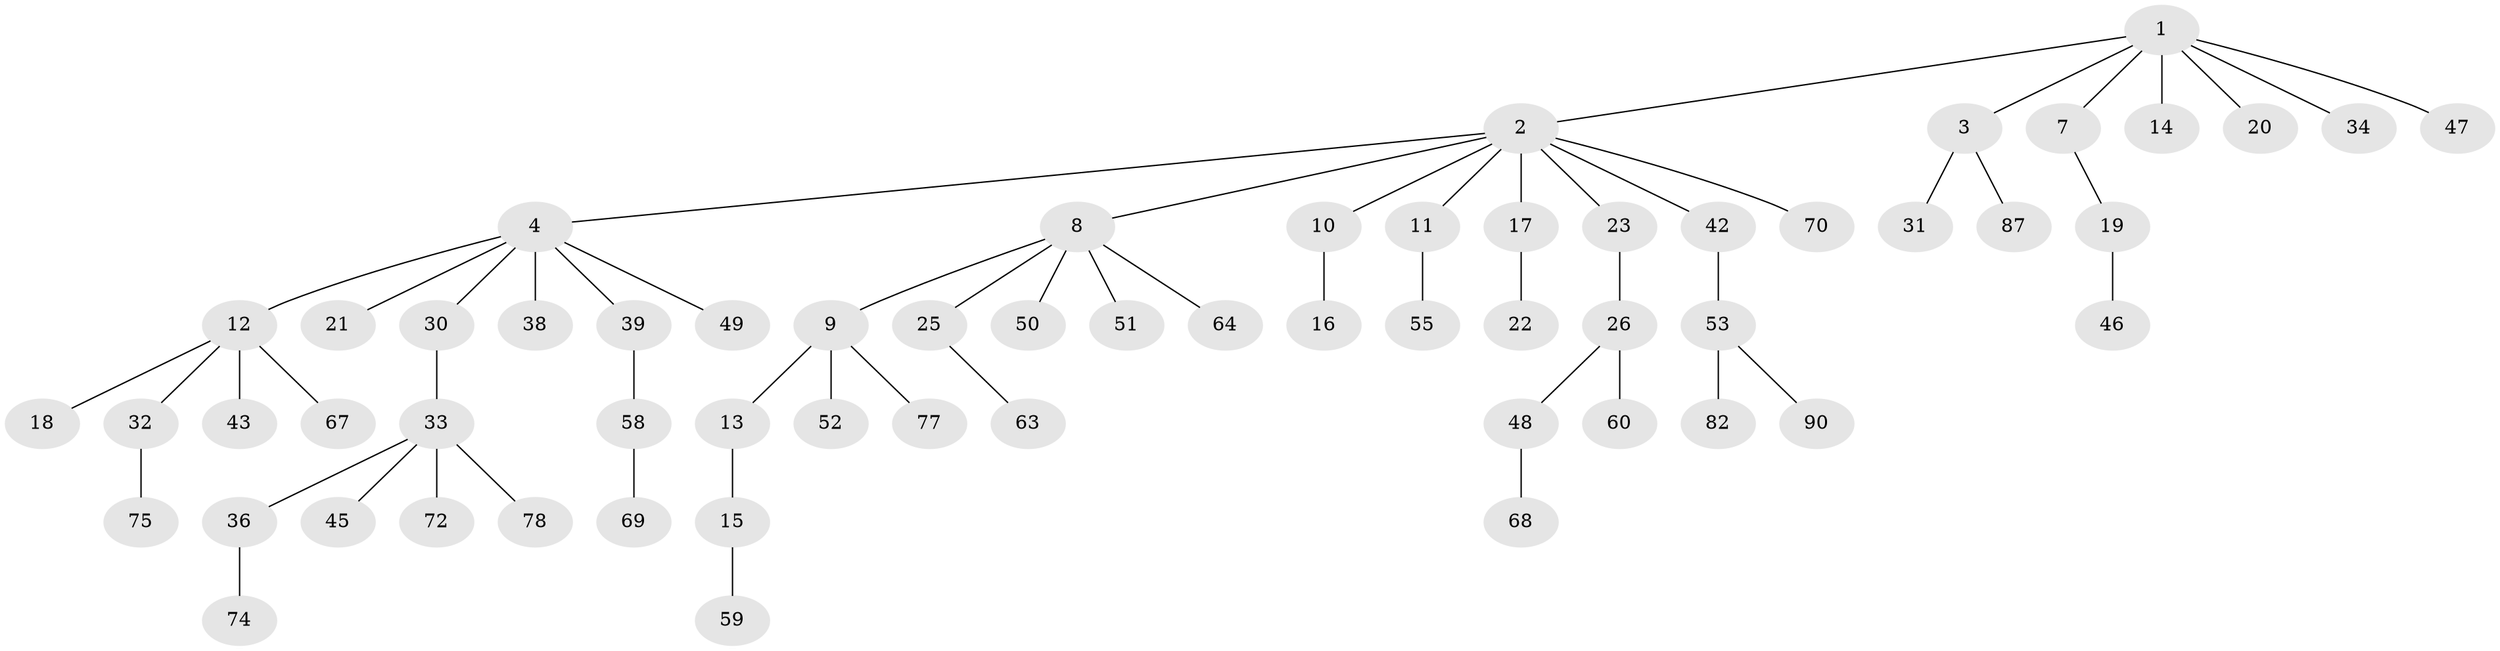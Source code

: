 // original degree distribution, {7: 0.011111111111111112, 9: 0.011111111111111112, 3: 0.13333333333333333, 8: 0.011111111111111112, 2: 0.3111111111111111, 5: 0.03333333333333333, 4: 0.011111111111111112, 1: 0.4777777777777778}
// Generated by graph-tools (version 1.1) at 2025/42/03/06/25 10:42:03]
// undirected, 60 vertices, 59 edges
graph export_dot {
graph [start="1"]
  node [color=gray90,style=filled];
  1 [super="+6"];
  2 [super="+5"];
  3 [super="+73"];
  4 [super="+54"];
  7;
  8 [super="+24"];
  9 [super="+35"];
  10;
  11;
  12 [super="+29"];
  13;
  14;
  15 [super="+44"];
  16;
  17;
  18 [super="+37"];
  19 [super="+27"];
  20;
  21;
  22 [super="+40"];
  23 [super="+89"];
  25 [super="+28"];
  26;
  30 [super="+71"];
  31 [super="+86"];
  32;
  33 [super="+41"];
  34 [super="+80"];
  36 [super="+85"];
  38 [super="+56"];
  39;
  42;
  43 [super="+65"];
  45 [super="+81"];
  46 [super="+57"];
  47;
  48 [super="+83"];
  49 [super="+79"];
  50;
  51;
  52 [super="+62"];
  53 [super="+61"];
  55;
  58 [super="+84"];
  59;
  60 [super="+66"];
  63 [super="+76"];
  64;
  67;
  68;
  69;
  70;
  72;
  74;
  75;
  77;
  78 [super="+88"];
  82;
  87;
  90;
  1 -- 2;
  1 -- 3;
  1 -- 7;
  1 -- 14;
  1 -- 34;
  1 -- 47;
  1 -- 20;
  2 -- 4;
  2 -- 10;
  2 -- 11;
  2 -- 17;
  2 -- 23;
  2 -- 42;
  2 -- 70;
  2 -- 8;
  3 -- 31;
  3 -- 87;
  4 -- 12;
  4 -- 21;
  4 -- 30;
  4 -- 38;
  4 -- 39;
  4 -- 49;
  7 -- 19;
  8 -- 9;
  8 -- 51;
  8 -- 64;
  8 -- 25;
  8 -- 50;
  9 -- 13;
  9 -- 52;
  9 -- 77;
  10 -- 16;
  11 -- 55;
  12 -- 18;
  12 -- 43;
  12 -- 32;
  12 -- 67;
  13 -- 15;
  15 -- 59;
  17 -- 22;
  19 -- 46;
  23 -- 26;
  25 -- 63;
  26 -- 48;
  26 -- 60;
  30 -- 33;
  32 -- 75;
  33 -- 36;
  33 -- 45;
  33 -- 78;
  33 -- 72;
  36 -- 74;
  39 -- 58;
  42 -- 53;
  48 -- 68;
  53 -- 82;
  53 -- 90;
  58 -- 69;
}
